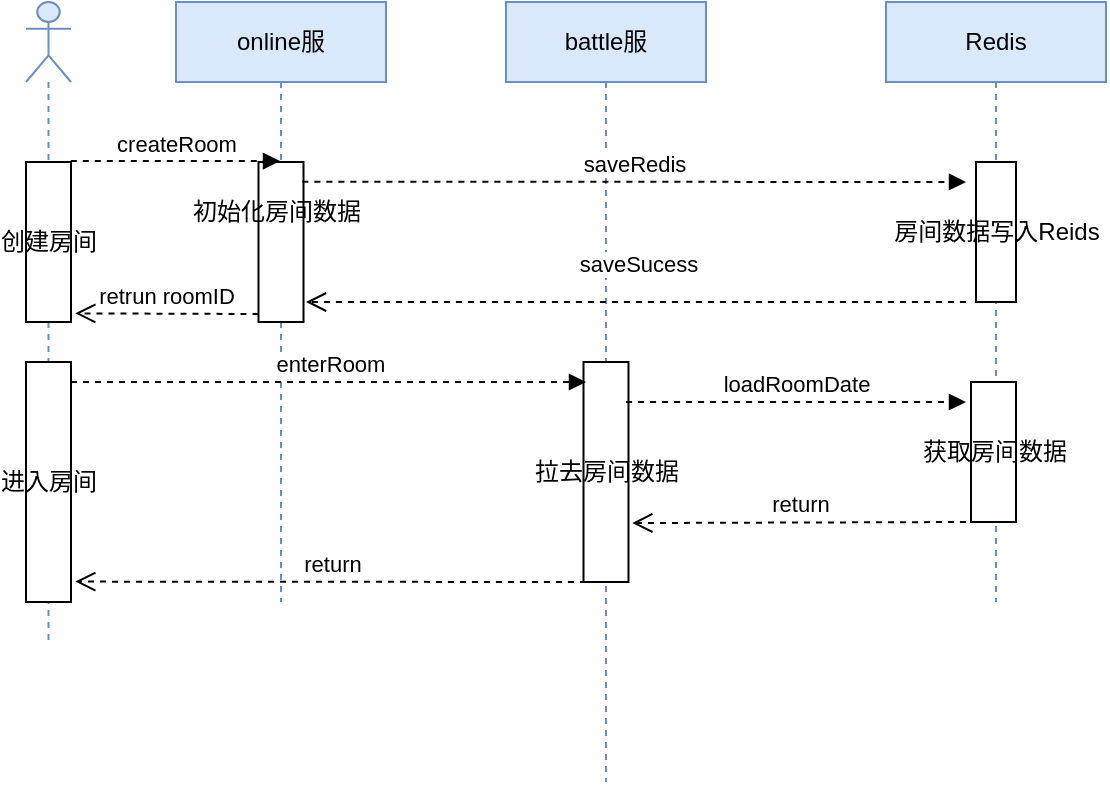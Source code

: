 <mxfile version="20.3.7" type="github">
  <diagram id="e4hU8ujTFWHv5k0BidXy" name="第 1 页">
    <mxGraphModel dx="738" dy="398" grid="1" gridSize="10" guides="1" tooltips="1" connect="1" arrows="1" fold="1" page="1" pageScale="1" pageWidth="827" pageHeight="1169" math="0" shadow="0">
      <root>
        <mxCell id="0" />
        <mxCell id="1" parent="0" />
        <mxCell id="duzU3sQMEg9LIeqVRs8l-12" value="retrun roomID" style="html=1;verticalAlign=bottom;endArrow=open;dashed=1;endSize=8;exitX=0;exitY=0.95;rounded=0;startArrow=none;entryX=1.096;entryY=0.946;entryDx=0;entryDy=0;entryPerimeter=0;" edge="1" source="duzU3sQMEg9LIeqVRs8l-13" parent="1" target="duzU3sQMEg9LIeqVRs8l-39">
          <mxGeometry relative="1" as="geometry">
            <mxPoint x="160" y="196" as="targetPoint" />
          </mxGeometry>
        </mxCell>
        <mxCell id="duzU3sQMEg9LIeqVRs8l-17" value="" style="shape=umlLifeline;participant=umlActor;perimeter=lifelinePerimeter;whiteSpace=wrap;html=1;container=1;collapsible=0;recursiveResize=0;verticalAlign=top;spacingTop=36;outlineConnect=0;fillColor=#dae8fc;strokeColor=#6c8ebf;" vertex="1" parent="1">
          <mxGeometry x="120" y="40" width="22.5" height="320" as="geometry" />
        </mxCell>
        <mxCell id="duzU3sQMEg9LIeqVRs8l-39" value="创建房间" style="html=1;points=[];perimeter=orthogonalPerimeter;" vertex="1" parent="duzU3sQMEg9LIeqVRs8l-17">
          <mxGeometry y="80" width="22.5" height="80" as="geometry" />
        </mxCell>
        <mxCell id="duzU3sQMEg9LIeqVRs8l-40" value="进入房间" style="html=1;points=[];perimeter=orthogonalPerimeter;" vertex="1" parent="duzU3sQMEg9LIeqVRs8l-17">
          <mxGeometry y="180" width="22.5" height="120" as="geometry" />
        </mxCell>
        <mxCell id="duzU3sQMEg9LIeqVRs8l-31" value="online服" style="shape=umlLifeline;perimeter=lifelinePerimeter;whiteSpace=wrap;html=1;container=1;collapsible=0;recursiveResize=0;outlineConnect=0;fillColor=#dae8fc;strokeColor=#6c8ebf;" vertex="1" parent="1">
          <mxGeometry x="195" y="40" width="105" height="300" as="geometry" />
        </mxCell>
        <mxCell id="duzU3sQMEg9LIeqVRs8l-13" value="" style="html=1;points=[];perimeter=orthogonalPerimeter;" vertex="1" parent="duzU3sQMEg9LIeqVRs8l-31">
          <mxGeometry x="41.25" y="80" width="22.5" height="80" as="geometry" />
        </mxCell>
        <mxCell id="duzU3sQMEg9LIeqVRs8l-16" value="初始化房间数据" style="text;html=1;align=center;verticalAlign=middle;resizable=0;points=[];autosize=1;strokeColor=none;fillColor=none;rotation=0;" vertex="1" parent="duzU3sQMEg9LIeqVRs8l-31">
          <mxGeometry x="-5" y="90" width="110" height="30" as="geometry" />
        </mxCell>
        <mxCell id="duzU3sQMEg9LIeqVRs8l-32" value="battle服" style="shape=umlLifeline;perimeter=lifelinePerimeter;whiteSpace=wrap;html=1;container=1;collapsible=0;recursiveResize=0;outlineConnect=0;fillColor=#dae8fc;strokeColor=#6c8ebf;" vertex="1" parent="1">
          <mxGeometry x="360" y="40" width="100" height="390" as="geometry" />
        </mxCell>
        <mxCell id="duzU3sQMEg9LIeqVRs8l-43" value="拉去房间数据" style="html=1;points=[];perimeter=orthogonalPerimeter;" vertex="1" parent="duzU3sQMEg9LIeqVRs8l-32">
          <mxGeometry x="38.75" y="180" width="22.5" height="110" as="geometry" />
        </mxCell>
        <mxCell id="duzU3sQMEg9LIeqVRs8l-45" value="loadRoomDate" style="html=1;verticalAlign=bottom;endArrow=block;rounded=0;dashed=1;" edge="1" parent="duzU3sQMEg9LIeqVRs8l-32">
          <mxGeometry width="80" relative="1" as="geometry">
            <mxPoint x="60" y="200" as="sourcePoint" />
            <mxPoint x="230" y="200" as="targetPoint" />
          </mxGeometry>
        </mxCell>
        <mxCell id="duzU3sQMEg9LIeqVRs8l-33" value="Redis" style="shape=umlLifeline;perimeter=lifelinePerimeter;whiteSpace=wrap;html=1;container=1;collapsible=0;recursiveResize=0;outlineConnect=0;fillColor=#dae8fc;strokeColor=#6c8ebf;" vertex="1" parent="1">
          <mxGeometry x="550" y="40" width="110" height="300" as="geometry" />
        </mxCell>
        <mxCell id="duzU3sQMEg9LIeqVRs8l-35" value="房间数据写入Reids" style="html=1;" vertex="1" parent="duzU3sQMEg9LIeqVRs8l-33">
          <mxGeometry x="45" y="80" width="20" height="70" as="geometry" />
        </mxCell>
        <mxCell id="duzU3sQMEg9LIeqVRs8l-46" value="获取房间数据" style="html=1;points=[];perimeter=orthogonalPerimeter;" vertex="1" parent="duzU3sQMEg9LIeqVRs8l-33">
          <mxGeometry x="42.5" y="190" width="22.5" height="70" as="geometry" />
        </mxCell>
        <mxCell id="duzU3sQMEg9LIeqVRs8l-34" value="saveRedis" style="html=1;verticalAlign=bottom;endArrow=block;rounded=0;dashed=1;exitX=0.62;exitY=-0.006;exitDx=0;exitDy=0;exitPerimeter=0;" edge="1" parent="1" source="duzU3sQMEg9LIeqVRs8l-16">
          <mxGeometry width="80" relative="1" as="geometry">
            <mxPoint x="260" y="130" as="sourcePoint" />
            <mxPoint x="590" y="130" as="targetPoint" />
            <Array as="points">
              <mxPoint x="590" y="130" />
            </Array>
          </mxGeometry>
        </mxCell>
        <mxCell id="duzU3sQMEg9LIeqVRs8l-37" value="saveSucess" style="html=1;verticalAlign=bottom;endArrow=open;dashed=1;endSize=8;rounded=0;" edge="1" parent="1">
          <mxGeometry x="-0.007" y="-10" relative="1" as="geometry">
            <mxPoint x="590" y="190" as="sourcePoint" />
            <mxPoint x="260" y="190" as="targetPoint" />
            <mxPoint as="offset" />
          </mxGeometry>
        </mxCell>
        <mxCell id="duzU3sQMEg9LIeqVRs8l-38" value="createRoom" style="html=1;verticalAlign=bottom;endArrow=block;rounded=0;dashed=1;exitX=0.995;exitY=-0.006;exitDx=0;exitDy=0;exitPerimeter=0;" edge="1" parent="1" source="duzU3sQMEg9LIeqVRs8l-39" target="duzU3sQMEg9LIeqVRs8l-31">
          <mxGeometry width="80" relative="1" as="geometry">
            <mxPoint x="130" y="120" as="sourcePoint" />
            <mxPoint x="210" y="120" as="targetPoint" />
          </mxGeometry>
        </mxCell>
        <mxCell id="duzU3sQMEg9LIeqVRs8l-42" value="enterRoom" style="html=1;verticalAlign=bottom;endArrow=block;rounded=0;dashed=1;" edge="1" parent="1">
          <mxGeometry width="80" relative="1" as="geometry">
            <mxPoint x="142.5" y="230" as="sourcePoint" />
            <mxPoint x="400" y="230" as="targetPoint" />
          </mxGeometry>
        </mxCell>
        <mxCell id="duzU3sQMEg9LIeqVRs8l-48" value="return" style="html=1;verticalAlign=bottom;endArrow=open;dashed=1;endSize=8;rounded=0;entryX=1.084;entryY=0.732;entryDx=0;entryDy=0;entryPerimeter=0;" edge="1" parent="1" target="duzU3sQMEg9LIeqVRs8l-43">
          <mxGeometry relative="1" as="geometry">
            <mxPoint x="590" y="300" as="sourcePoint" />
            <mxPoint x="440" y="300" as="targetPoint" />
          </mxGeometry>
        </mxCell>
        <mxCell id="duzU3sQMEg9LIeqVRs8l-52" value="return" style="html=1;verticalAlign=bottom;endArrow=open;dashed=1;endSize=8;rounded=0;entryX=1.096;entryY=0.915;entryDx=0;entryDy=0;entryPerimeter=0;" edge="1" parent="1" target="duzU3sQMEg9LIeqVRs8l-40">
          <mxGeometry relative="1" as="geometry">
            <mxPoint x="400" y="330" as="sourcePoint" />
            <mxPoint x="320" y="330" as="targetPoint" />
          </mxGeometry>
        </mxCell>
      </root>
    </mxGraphModel>
  </diagram>
</mxfile>
